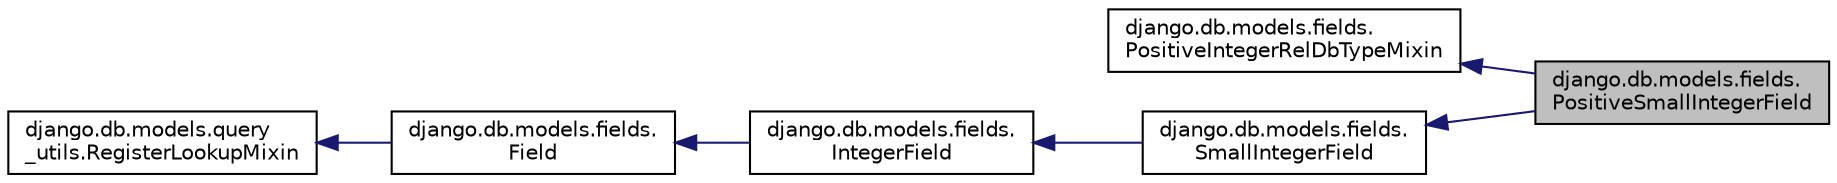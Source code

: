 digraph "django.db.models.fields.PositiveSmallIntegerField"
{
 // LATEX_PDF_SIZE
  edge [fontname="Helvetica",fontsize="10",labelfontname="Helvetica",labelfontsize="10"];
  node [fontname="Helvetica",fontsize="10",shape=record];
  rankdir="LR";
  Node1 [label="django.db.models.fields.\lPositiveSmallIntegerField",height=0.2,width=0.4,color="black", fillcolor="grey75", style="filled", fontcolor="black",tooltip=" "];
  Node2 -> Node1 [dir="back",color="midnightblue",fontsize="10",style="solid"];
  Node2 [label="django.db.models.fields.\lPositiveIntegerRelDbTypeMixin",height=0.2,width=0.4,color="black", fillcolor="white", style="filled",URL="$classdjango_1_1db_1_1models_1_1fields_1_1_positive_integer_rel_db_type_mixin.html",tooltip=" "];
  Node3 -> Node1 [dir="back",color="midnightblue",fontsize="10",style="solid"];
  Node3 [label="django.db.models.fields.\lSmallIntegerField",height=0.2,width=0.4,color="black", fillcolor="white", style="filled",URL="$classdjango_1_1db_1_1models_1_1fields_1_1_small_integer_field.html",tooltip=" "];
  Node4 -> Node3 [dir="back",color="midnightblue",fontsize="10",style="solid"];
  Node4 [label="django.db.models.fields.\lIntegerField",height=0.2,width=0.4,color="black", fillcolor="white", style="filled",URL="$classdjango_1_1db_1_1models_1_1fields_1_1_integer_field.html",tooltip=" "];
  Node5 -> Node4 [dir="back",color="midnightblue",fontsize="10",style="solid"];
  Node5 [label="django.db.models.fields.\lField",height=0.2,width=0.4,color="black", fillcolor="white", style="filled",URL="$classdjango_1_1db_1_1models_1_1fields_1_1_field.html",tooltip=" "];
  Node6 -> Node5 [dir="back",color="midnightblue",fontsize="10",style="solid"];
  Node6 [label="django.db.models.query\l_utils.RegisterLookupMixin",height=0.2,width=0.4,color="black", fillcolor="white", style="filled",URL="$classdjango_1_1db_1_1models_1_1query__utils_1_1_register_lookup_mixin.html",tooltip=" "];
}
